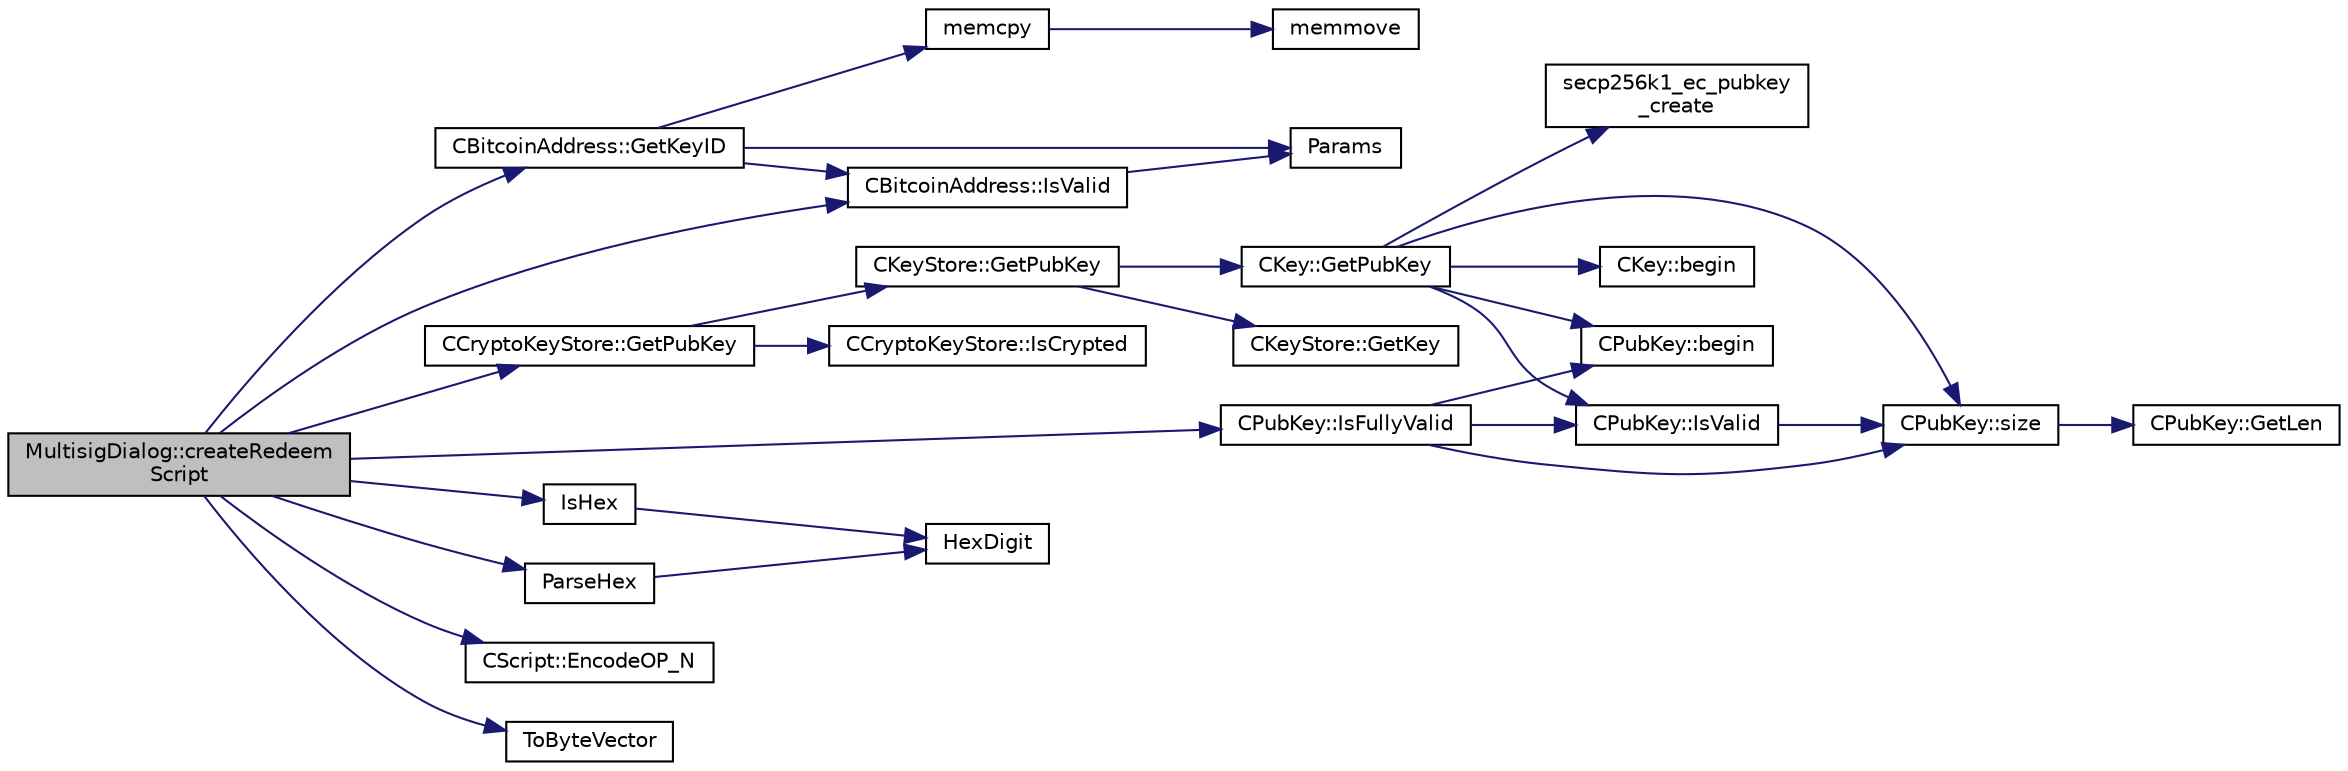 digraph "MultisigDialog::createRedeemScript"
{
  edge [fontname="Helvetica",fontsize="10",labelfontname="Helvetica",labelfontsize="10"];
  node [fontname="Helvetica",fontsize="10",shape=record];
  rankdir="LR";
  Node177 [label="MultisigDialog::createRedeem\lScript",height=0.2,width=0.4,color="black", fillcolor="grey75", style="filled", fontcolor="black"];
  Node177 -> Node178 [color="midnightblue",fontsize="10",style="solid",fontname="Helvetica"];
  Node178 [label="CBitcoinAddress::IsValid",height=0.2,width=0.4,color="black", fillcolor="white", style="filled",URL="$class_c_bitcoin_address.html#ab39907ce6895062a8f8bf585270ef13b"];
  Node178 -> Node179 [color="midnightblue",fontsize="10",style="solid",fontname="Helvetica"];
  Node179 [label="Params",height=0.2,width=0.4,color="black", fillcolor="white", style="filled",URL="$chainparams_8cpp.html#ace5c5b706d71a324a417dd2db394fd4a",tooltip="Return the currently selected parameters. "];
  Node177 -> Node180 [color="midnightblue",fontsize="10",style="solid",fontname="Helvetica"];
  Node180 [label="CBitcoinAddress::GetKeyID",height=0.2,width=0.4,color="black", fillcolor="white", style="filled",URL="$class_c_bitcoin_address.html#af3d7c4547803b09144fc040320f687dd"];
  Node180 -> Node178 [color="midnightblue",fontsize="10",style="solid",fontname="Helvetica"];
  Node180 -> Node179 [color="midnightblue",fontsize="10",style="solid",fontname="Helvetica"];
  Node180 -> Node181 [color="midnightblue",fontsize="10",style="solid",fontname="Helvetica"];
  Node181 [label="memcpy",height=0.2,width=0.4,color="black", fillcolor="white", style="filled",URL="$glibc__compat_8cpp.html#a0f46826ab0466591e136db24394923cf"];
  Node181 -> Node182 [color="midnightblue",fontsize="10",style="solid",fontname="Helvetica"];
  Node182 [label="memmove",height=0.2,width=0.4,color="black", fillcolor="white", style="filled",URL="$glibc__compat_8cpp.html#a9778d49e9029dd75bc53ecbbf9f5e9a1"];
  Node177 -> Node183 [color="midnightblue",fontsize="10",style="solid",fontname="Helvetica"];
  Node183 [label="CCryptoKeyStore::GetPubKey",height=0.2,width=0.4,color="black", fillcolor="white", style="filled",URL="$class_c_crypto_key_store.html#a20b474adfe6900bb36cd4fd6f9c31380"];
  Node183 -> Node184 [color="midnightblue",fontsize="10",style="solid",fontname="Helvetica"];
  Node184 [label="CCryptoKeyStore::IsCrypted",height=0.2,width=0.4,color="black", fillcolor="white", style="filled",URL="$class_c_crypto_key_store.html#acc8fed44366c98fb481333ca6e867088"];
  Node183 -> Node185 [color="midnightblue",fontsize="10",style="solid",fontname="Helvetica"];
  Node185 [label="CKeyStore::GetPubKey",height=0.2,width=0.4,color="black", fillcolor="white", style="filled",URL="$class_c_key_store.html#ab83687ea4c9df138b21f6ec3e9809f42"];
  Node185 -> Node186 [color="midnightblue",fontsize="10",style="solid",fontname="Helvetica"];
  Node186 [label="CKeyStore::GetKey",height=0.2,width=0.4,color="black", fillcolor="white", style="filled",URL="$class_c_key_store.html#a2dffca468fef2e5da2e42a7c983d968a"];
  Node185 -> Node187 [color="midnightblue",fontsize="10",style="solid",fontname="Helvetica"];
  Node187 [label="CKey::GetPubKey",height=0.2,width=0.4,color="black", fillcolor="white", style="filled",URL="$class_c_key.html#aa1085c59603a62db6ec776300f250337",tooltip="Compute the public key from a private key. "];
  Node187 -> Node188 [color="midnightblue",fontsize="10",style="solid",fontname="Helvetica"];
  Node188 [label="secp256k1_ec_pubkey\l_create",height=0.2,width=0.4,color="black", fillcolor="white", style="filled",URL="$secp256k1_8h.html#a22e1ef593e0d06d40b4f233e91447aa3",tooltip="Compute the public key for a secret key. "];
  Node187 -> Node189 [color="midnightblue",fontsize="10",style="solid",fontname="Helvetica"];
  Node189 [label="CPubKey::begin",height=0.2,width=0.4,color="black", fillcolor="white", style="filled",URL="$class_c_pub_key.html#a859ab9909d68092d6d4fc739237ab358"];
  Node187 -> Node190 [color="midnightblue",fontsize="10",style="solid",fontname="Helvetica"];
  Node190 [label="CKey::begin",height=0.2,width=0.4,color="black", fillcolor="white", style="filled",URL="$class_c_key.html#ab8dee0ad9d933304a22284ee40040847"];
  Node187 -> Node191 [color="midnightblue",fontsize="10",style="solid",fontname="Helvetica"];
  Node191 [label="CPubKey::size",height=0.2,width=0.4,color="black", fillcolor="white", style="filled",URL="$class_c_pub_key.html#a6bb28fcf0a5f799c69f5b7269363b309",tooltip="Simple read-only vector-like interface to the pubkey data. "];
  Node191 -> Node192 [color="midnightblue",fontsize="10",style="solid",fontname="Helvetica"];
  Node192 [label="CPubKey::GetLen",height=0.2,width=0.4,color="black", fillcolor="white", style="filled",URL="$class_c_pub_key.html#a7dc71b3f037c84268dc22de97d7b65fb",tooltip="Compute the length of a pubkey with a given first byte. "];
  Node187 -> Node193 [color="midnightblue",fontsize="10",style="solid",fontname="Helvetica"];
  Node193 [label="CPubKey::IsValid",height=0.2,width=0.4,color="black", fillcolor="white", style="filled",URL="$class_c_pub_key.html#a4fa94293cf8577fd039b9a133f6c7f30"];
  Node193 -> Node191 [color="midnightblue",fontsize="10",style="solid",fontname="Helvetica"];
  Node177 -> Node194 [color="midnightblue",fontsize="10",style="solid",fontname="Helvetica"];
  Node194 [label="CPubKey::IsFullyValid",height=0.2,width=0.4,color="black", fillcolor="white", style="filled",URL="$class_c_pub_key.html#a69d8d49962240a5696410229dd83c93e",tooltip="fully validate whether this is a valid public key (more expensive than IsValid()) ..."];
  Node194 -> Node193 [color="midnightblue",fontsize="10",style="solid",fontname="Helvetica"];
  Node194 -> Node189 [color="midnightblue",fontsize="10",style="solid",fontname="Helvetica"];
  Node194 -> Node191 [color="midnightblue",fontsize="10",style="solid",fontname="Helvetica"];
  Node177 -> Node195 [color="midnightblue",fontsize="10",style="solid",fontname="Helvetica"];
  Node195 [label="IsHex",height=0.2,width=0.4,color="black", fillcolor="white", style="filled",URL="$utilstrencodings_8cpp.html#aa4e3553d2b2fe693c106f4296685f75c"];
  Node195 -> Node196 [color="midnightblue",fontsize="10",style="solid",fontname="Helvetica"];
  Node196 [label="HexDigit",height=0.2,width=0.4,color="black", fillcolor="white", style="filled",URL="$utilstrencodings_8cpp.html#aa59e8a8c5a39cb5041f93bb95dd02119"];
  Node177 -> Node197 [color="midnightblue",fontsize="10",style="solid",fontname="Helvetica"];
  Node197 [label="ParseHex",height=0.2,width=0.4,color="black", fillcolor="white", style="filled",URL="$utilstrencodings_8cpp.html#abea395175fbc4a788ed0f0a41710b8a7"];
  Node197 -> Node196 [color="midnightblue",fontsize="10",style="solid",fontname="Helvetica"];
  Node177 -> Node198 [color="midnightblue",fontsize="10",style="solid",fontname="Helvetica"];
  Node198 [label="CScript::EncodeOP_N",height=0.2,width=0.4,color="black", fillcolor="white", style="filled",URL="$class_c_script.html#ae81b29e2e86343bedacfd4e0ef87bca6"];
  Node177 -> Node199 [color="midnightblue",fontsize="10",style="solid",fontname="Helvetica"];
  Node199 [label="ToByteVector",height=0.2,width=0.4,color="black", fillcolor="white", style="filled",URL="$script_8h.html#a54e10bc63d490dd5d39d245102b81359"];
}
